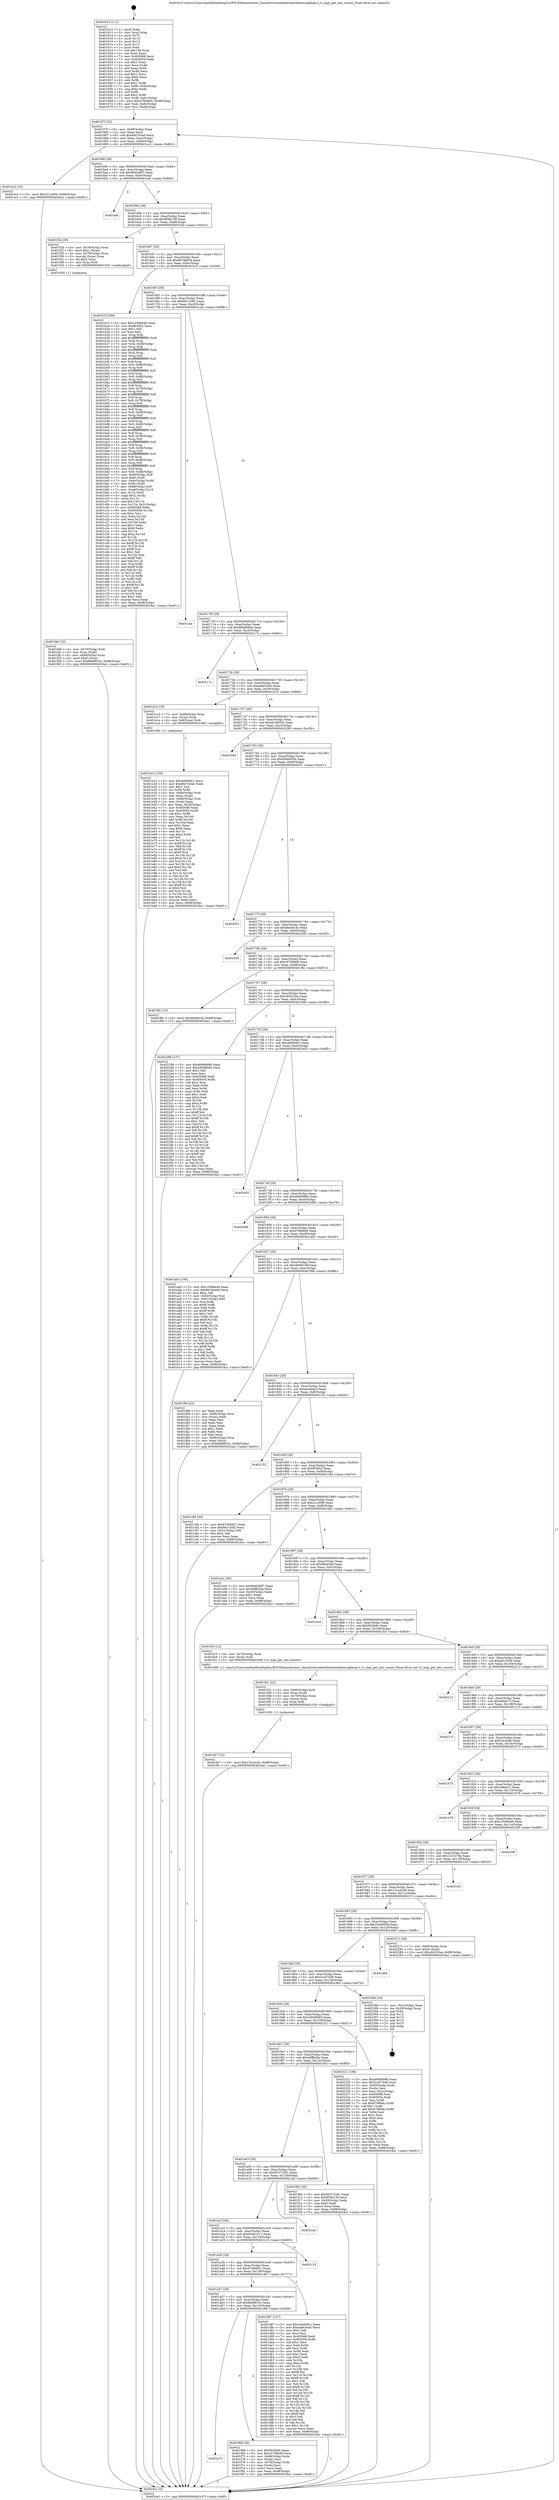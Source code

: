 digraph "0x401610" {
  label = "0x401610 (/mnt/c/Users/mathe/Desktop/tcc/POCII/binaries/extr_linuxdriversnetethernetchelsiocxgbespi.c_t1_espi_get_intr_counts_Final-ollvm.out::main(0))"
  labelloc = "t"
  node[shape=record]

  Entry [label="",width=0.3,height=0.3,shape=circle,fillcolor=black,style=filled]
  "0x40167f" [label="{
     0x40167f [32]\l
     | [instrs]\l
     &nbsp;&nbsp;0x40167f \<+6\>: mov -0x98(%rbp),%eax\l
     &nbsp;&nbsp;0x401685 \<+2\>: mov %eax,%ecx\l
     &nbsp;&nbsp;0x401687 \<+6\>: sub $0x80d7b3ab,%ecx\l
     &nbsp;&nbsp;0x40168d \<+6\>: mov %eax,-0xac(%rbp)\l
     &nbsp;&nbsp;0x401693 \<+6\>: mov %ecx,-0xb0(%rbp)\l
     &nbsp;&nbsp;0x401699 \<+6\>: je 0000000000401ec2 \<main+0x8b2\>\l
  }"]
  "0x401ec2" [label="{
     0x401ec2 [15]\l
     | [instrs]\l
     &nbsp;&nbsp;0x401ec2 \<+10\>: movl $0x221a599,-0x98(%rbp)\l
     &nbsp;&nbsp;0x401ecc \<+5\>: jmp 00000000004024a1 \<main+0xe91\>\l
  }"]
  "0x40169f" [label="{
     0x40169f [28]\l
     | [instrs]\l
     &nbsp;&nbsp;0x40169f \<+5\>: jmp 00000000004016a4 \<main+0x94\>\l
     &nbsp;&nbsp;0x4016a4 \<+6\>: mov -0xac(%rbp),%eax\l
     &nbsp;&nbsp;0x4016aa \<+5\>: sub $0x86d2d6f7,%eax\l
     &nbsp;&nbsp;0x4016af \<+6\>: mov %eax,-0xb4(%rbp)\l
     &nbsp;&nbsp;0x4016b5 \<+6\>: je 0000000000401eef \<main+0x8df\>\l
  }"]
  Exit [label="",width=0.3,height=0.3,shape=circle,fillcolor=black,style=filled,peripheries=2]
  "0x401eef" [label="{
     0x401eef\l
  }", style=dashed]
  "0x4016bb" [label="{
     0x4016bb [28]\l
     | [instrs]\l
     &nbsp;&nbsp;0x4016bb \<+5\>: jmp 00000000004016c0 \<main+0xb0\>\l
     &nbsp;&nbsp;0x4016c0 \<+6\>: mov -0xac(%rbp),%eax\l
     &nbsp;&nbsp;0x4016c6 \<+5\>: sub $0x8f3fa138,%eax\l
     &nbsp;&nbsp;0x4016cb \<+6\>: mov %eax,-0xb8(%rbp)\l
     &nbsp;&nbsp;0x4016d1 \<+6\>: je 0000000000401f2b \<main+0x91b\>\l
  }"]
  "0x401fe7" [label="{
     0x401fe7 [15]\l
     | [instrs]\l
     &nbsp;&nbsp;0x401fe7 \<+10\>: movl $0x13cca244,-0x98(%rbp)\l
     &nbsp;&nbsp;0x401ff1 \<+5\>: jmp 00000000004024a1 \<main+0xe91\>\l
  }"]
  "0x401f2b" [label="{
     0x401f2b [29]\l
     | [instrs]\l
     &nbsp;&nbsp;0x401f2b \<+4\>: mov -0x78(%rbp),%rax\l
     &nbsp;&nbsp;0x401f2f \<+6\>: movl $0x1,(%rax)\l
     &nbsp;&nbsp;0x401f35 \<+4\>: mov -0x78(%rbp),%rax\l
     &nbsp;&nbsp;0x401f39 \<+3\>: movslq (%rax),%rax\l
     &nbsp;&nbsp;0x401f3c \<+4\>: shl $0x2,%rax\l
     &nbsp;&nbsp;0x401f40 \<+3\>: mov %rax,%rdi\l
     &nbsp;&nbsp;0x401f43 \<+5\>: call 0000000000401050 \<malloc@plt\>\l
     | [calls]\l
     &nbsp;&nbsp;0x401050 \{1\} (unknown)\l
  }"]
  "0x4016d7" [label="{
     0x4016d7 [28]\l
     | [instrs]\l
     &nbsp;&nbsp;0x4016d7 \<+5\>: jmp 00000000004016dc \<main+0xcc\>\l
     &nbsp;&nbsp;0x4016dc \<+6\>: mov -0xac(%rbp),%eax\l
     &nbsp;&nbsp;0x4016e2 \<+5\>: sub $0x9619eb04,%eax\l
     &nbsp;&nbsp;0x4016e7 \<+6\>: mov %eax,-0xbc(%rbp)\l
     &nbsp;&nbsp;0x4016ed \<+6\>: je 0000000000401b1f \<main+0x50f\>\l
  }"]
  "0x401fd1" [label="{
     0x401fd1 [22]\l
     | [instrs]\l
     &nbsp;&nbsp;0x401fd1 \<+4\>: mov -0x60(%rbp),%rdi\l
     &nbsp;&nbsp;0x401fd5 \<+3\>: mov %rax,(%rdi)\l
     &nbsp;&nbsp;0x401fd8 \<+4\>: mov -0x70(%rbp),%rax\l
     &nbsp;&nbsp;0x401fdc \<+3\>: mov (%rax),%rax\l
     &nbsp;&nbsp;0x401fdf \<+3\>: mov %rax,%rdi\l
     &nbsp;&nbsp;0x401fe2 \<+5\>: call 0000000000401030 \<free@plt\>\l
     | [calls]\l
     &nbsp;&nbsp;0x401030 \{1\} (unknown)\l
  }"]
  "0x401b1f" [label="{
     0x401b1f [366]\l
     | [instrs]\l
     &nbsp;&nbsp;0x401b1f \<+5\>: mov $0x10586e49,%eax\l
     &nbsp;&nbsp;0x401b24 \<+5\>: mov $0xf03652,%ecx\l
     &nbsp;&nbsp;0x401b29 \<+2\>: mov $0x1,%dl\l
     &nbsp;&nbsp;0x401b2b \<+2\>: xor %esi,%esi\l
     &nbsp;&nbsp;0x401b2d \<+3\>: mov %rsp,%rdi\l
     &nbsp;&nbsp;0x401b30 \<+4\>: add $0xfffffffffffffff0,%rdi\l
     &nbsp;&nbsp;0x401b34 \<+3\>: mov %rdi,%rsp\l
     &nbsp;&nbsp;0x401b37 \<+7\>: mov %rdi,-0x90(%rbp)\l
     &nbsp;&nbsp;0x401b3e \<+3\>: mov %rsp,%rdi\l
     &nbsp;&nbsp;0x401b41 \<+4\>: add $0xfffffffffffffff0,%rdi\l
     &nbsp;&nbsp;0x401b45 \<+3\>: mov %rdi,%rsp\l
     &nbsp;&nbsp;0x401b48 \<+3\>: mov %rsp,%r8\l
     &nbsp;&nbsp;0x401b4b \<+4\>: add $0xfffffffffffffff0,%r8\l
     &nbsp;&nbsp;0x401b4f \<+3\>: mov %r8,%rsp\l
     &nbsp;&nbsp;0x401b52 \<+7\>: mov %r8,-0x88(%rbp)\l
     &nbsp;&nbsp;0x401b59 \<+3\>: mov %rsp,%r8\l
     &nbsp;&nbsp;0x401b5c \<+4\>: add $0xfffffffffffffff0,%r8\l
     &nbsp;&nbsp;0x401b60 \<+3\>: mov %r8,%rsp\l
     &nbsp;&nbsp;0x401b63 \<+4\>: mov %r8,-0x80(%rbp)\l
     &nbsp;&nbsp;0x401b67 \<+3\>: mov %rsp,%r8\l
     &nbsp;&nbsp;0x401b6a \<+4\>: add $0xfffffffffffffff0,%r8\l
     &nbsp;&nbsp;0x401b6e \<+3\>: mov %r8,%rsp\l
     &nbsp;&nbsp;0x401b71 \<+4\>: mov %r8,-0x78(%rbp)\l
     &nbsp;&nbsp;0x401b75 \<+3\>: mov %rsp,%r8\l
     &nbsp;&nbsp;0x401b78 \<+4\>: add $0xfffffffffffffff0,%r8\l
     &nbsp;&nbsp;0x401b7c \<+3\>: mov %r8,%rsp\l
     &nbsp;&nbsp;0x401b7f \<+4\>: mov %r8,-0x70(%rbp)\l
     &nbsp;&nbsp;0x401b83 \<+3\>: mov %rsp,%r8\l
     &nbsp;&nbsp;0x401b86 \<+4\>: add $0xfffffffffffffff0,%r8\l
     &nbsp;&nbsp;0x401b8a \<+3\>: mov %r8,%rsp\l
     &nbsp;&nbsp;0x401b8d \<+4\>: mov %r8,-0x68(%rbp)\l
     &nbsp;&nbsp;0x401b91 \<+3\>: mov %rsp,%r8\l
     &nbsp;&nbsp;0x401b94 \<+4\>: add $0xfffffffffffffff0,%r8\l
     &nbsp;&nbsp;0x401b98 \<+3\>: mov %r8,%rsp\l
     &nbsp;&nbsp;0x401b9b \<+4\>: mov %r8,-0x60(%rbp)\l
     &nbsp;&nbsp;0x401b9f \<+3\>: mov %rsp,%r8\l
     &nbsp;&nbsp;0x401ba2 \<+4\>: add $0xfffffffffffffff0,%r8\l
     &nbsp;&nbsp;0x401ba6 \<+3\>: mov %r8,%rsp\l
     &nbsp;&nbsp;0x401ba9 \<+4\>: mov %r8,-0x58(%rbp)\l
     &nbsp;&nbsp;0x401bad \<+3\>: mov %rsp,%r8\l
     &nbsp;&nbsp;0x401bb0 \<+4\>: add $0xfffffffffffffff0,%r8\l
     &nbsp;&nbsp;0x401bb4 \<+3\>: mov %r8,%rsp\l
     &nbsp;&nbsp;0x401bb7 \<+4\>: mov %r8,-0x50(%rbp)\l
     &nbsp;&nbsp;0x401bbb \<+3\>: mov %rsp,%r8\l
     &nbsp;&nbsp;0x401bbe \<+4\>: add $0xfffffffffffffff0,%r8\l
     &nbsp;&nbsp;0x401bc2 \<+3\>: mov %r8,%rsp\l
     &nbsp;&nbsp;0x401bc5 \<+4\>: mov %r8,-0x48(%rbp)\l
     &nbsp;&nbsp;0x401bc9 \<+3\>: mov %rsp,%r8\l
     &nbsp;&nbsp;0x401bcc \<+4\>: add $0xfffffffffffffff0,%r8\l
     &nbsp;&nbsp;0x401bd0 \<+3\>: mov %r8,%rsp\l
     &nbsp;&nbsp;0x401bd3 \<+4\>: mov %r8,-0x40(%rbp)\l
     &nbsp;&nbsp;0x401bd7 \<+7\>: mov -0x90(%rbp),%r8\l
     &nbsp;&nbsp;0x401bde \<+7\>: movl $0x0,(%r8)\l
     &nbsp;&nbsp;0x401be5 \<+7\>: mov -0x9c(%rbp),%r9d\l
     &nbsp;&nbsp;0x401bec \<+3\>: mov %r9d,(%rdi)\l
     &nbsp;&nbsp;0x401bef \<+7\>: mov -0x88(%rbp),%r8\l
     &nbsp;&nbsp;0x401bf6 \<+7\>: mov -0xa8(%rbp),%r10\l
     &nbsp;&nbsp;0x401bfd \<+3\>: mov %r10,(%r8)\l
     &nbsp;&nbsp;0x401c00 \<+3\>: cmpl $0x2,(%rdi)\l
     &nbsp;&nbsp;0x401c03 \<+4\>: setne %r11b\l
     &nbsp;&nbsp;0x401c07 \<+4\>: and $0x1,%r11b\l
     &nbsp;&nbsp;0x401c0b \<+4\>: mov %r11b,-0x31(%rbp)\l
     &nbsp;&nbsp;0x401c0f \<+7\>: mov 0x405068,%ebx\l
     &nbsp;&nbsp;0x401c16 \<+8\>: mov 0x405054,%r14d\l
     &nbsp;&nbsp;0x401c1e \<+3\>: sub $0x1,%esi\l
     &nbsp;&nbsp;0x401c21 \<+3\>: mov %ebx,%r15d\l
     &nbsp;&nbsp;0x401c24 \<+3\>: add %esi,%r15d\l
     &nbsp;&nbsp;0x401c27 \<+4\>: imul %r15d,%ebx\l
     &nbsp;&nbsp;0x401c2b \<+3\>: and $0x1,%ebx\l
     &nbsp;&nbsp;0x401c2e \<+3\>: cmp $0x0,%ebx\l
     &nbsp;&nbsp;0x401c31 \<+4\>: sete %r11b\l
     &nbsp;&nbsp;0x401c35 \<+4\>: cmp $0xa,%r14d\l
     &nbsp;&nbsp;0x401c39 \<+4\>: setl %r12b\l
     &nbsp;&nbsp;0x401c3d \<+3\>: mov %r11b,%r13b\l
     &nbsp;&nbsp;0x401c40 \<+4\>: xor $0xff,%r13b\l
     &nbsp;&nbsp;0x401c44 \<+3\>: mov %r12b,%sil\l
     &nbsp;&nbsp;0x401c47 \<+4\>: xor $0xff,%sil\l
     &nbsp;&nbsp;0x401c4b \<+3\>: xor $0x1,%dl\l
     &nbsp;&nbsp;0x401c4e \<+3\>: mov %r13b,%dil\l
     &nbsp;&nbsp;0x401c51 \<+4\>: and $0xff,%dil\l
     &nbsp;&nbsp;0x401c55 \<+3\>: and %dl,%r11b\l
     &nbsp;&nbsp;0x401c58 \<+3\>: mov %sil,%r8b\l
     &nbsp;&nbsp;0x401c5b \<+4\>: and $0xff,%r8b\l
     &nbsp;&nbsp;0x401c5f \<+3\>: and %dl,%r12b\l
     &nbsp;&nbsp;0x401c62 \<+3\>: or %r11b,%dil\l
     &nbsp;&nbsp;0x401c65 \<+3\>: or %r12b,%r8b\l
     &nbsp;&nbsp;0x401c68 \<+3\>: xor %r8b,%dil\l
     &nbsp;&nbsp;0x401c6b \<+3\>: or %sil,%r13b\l
     &nbsp;&nbsp;0x401c6e \<+4\>: xor $0xff,%r13b\l
     &nbsp;&nbsp;0x401c72 \<+3\>: or $0x1,%dl\l
     &nbsp;&nbsp;0x401c75 \<+3\>: and %dl,%r13b\l
     &nbsp;&nbsp;0x401c78 \<+3\>: or %r13b,%dil\l
     &nbsp;&nbsp;0x401c7b \<+4\>: test $0x1,%dil\l
     &nbsp;&nbsp;0x401c7f \<+3\>: cmovne %ecx,%eax\l
     &nbsp;&nbsp;0x401c82 \<+6\>: mov %eax,-0x98(%rbp)\l
     &nbsp;&nbsp;0x401c88 \<+5\>: jmp 00000000004024a1 \<main+0xe91\>\l
  }"]
  "0x4016f3" [label="{
     0x4016f3 [28]\l
     | [instrs]\l
     &nbsp;&nbsp;0x4016f3 \<+5\>: jmp 00000000004016f8 \<main+0xe8\>\l
     &nbsp;&nbsp;0x4016f8 \<+6\>: mov -0xac(%rbp),%eax\l
     &nbsp;&nbsp;0x4016fe \<+5\>: sub $0x99c145f2,%eax\l
     &nbsp;&nbsp;0x401703 \<+6\>: mov %eax,-0xc0(%rbp)\l
     &nbsp;&nbsp;0x401709 \<+6\>: je 0000000000401cab \<main+0x69b\>\l
  }"]
  "0x401a73" [label="{
     0x401a73\l
  }", style=dashed]
  "0x401cab" [label="{
     0x401cab\l
  }", style=dashed]
  "0x40170f" [label="{
     0x40170f [28]\l
     | [instrs]\l
     &nbsp;&nbsp;0x40170f \<+5\>: jmp 0000000000401714 \<main+0x104\>\l
     &nbsp;&nbsp;0x401714 \<+6\>: mov -0xac(%rbp),%eax\l
     &nbsp;&nbsp;0x40171a \<+5\>: sub $0x9bbd69a4,%eax\l
     &nbsp;&nbsp;0x40171f \<+6\>: mov %eax,-0xc4(%rbp)\l
     &nbsp;&nbsp;0x401725 \<+6\>: je 000000000040217c \<main+0xb6c\>\l
  }"]
  "0x401f68" [label="{
     0x401f68 [36]\l
     | [instrs]\l
     &nbsp;&nbsp;0x401f68 \<+5\>: mov $0x9528dfc,%eax\l
     &nbsp;&nbsp;0x401f6d \<+5\>: mov $0xc07d94d9,%ecx\l
     &nbsp;&nbsp;0x401f72 \<+4\>: mov -0x68(%rbp),%rdx\l
     &nbsp;&nbsp;0x401f76 \<+2\>: mov (%rdx),%esi\l
     &nbsp;&nbsp;0x401f78 \<+4\>: mov -0x78(%rbp),%rdx\l
     &nbsp;&nbsp;0x401f7c \<+2\>: cmp (%rdx),%esi\l
     &nbsp;&nbsp;0x401f7e \<+3\>: cmovl %ecx,%eax\l
     &nbsp;&nbsp;0x401f81 \<+6\>: mov %eax,-0x98(%rbp)\l
     &nbsp;&nbsp;0x401f87 \<+5\>: jmp 00000000004024a1 \<main+0xe91\>\l
  }"]
  "0x40217c" [label="{
     0x40217c\l
  }", style=dashed]
  "0x40172b" [label="{
     0x40172b [28]\l
     | [instrs]\l
     &nbsp;&nbsp;0x40172b \<+5\>: jmp 0000000000401730 \<main+0x120\>\l
     &nbsp;&nbsp;0x401730 \<+6\>: mov -0xac(%rbp),%eax\l
     &nbsp;&nbsp;0x401736 \<+5\>: sub $0xaa8e3e40,%eax\l
     &nbsp;&nbsp;0x40173b \<+6\>: mov %eax,-0xc8(%rbp)\l
     &nbsp;&nbsp;0x401741 \<+6\>: je 0000000000401e10 \<main+0x800\>\l
  }"]
  "0x401f48" [label="{
     0x401f48 [32]\l
     | [instrs]\l
     &nbsp;&nbsp;0x401f48 \<+4\>: mov -0x70(%rbp),%rdi\l
     &nbsp;&nbsp;0x401f4c \<+3\>: mov %rax,(%rdi)\l
     &nbsp;&nbsp;0x401f4f \<+4\>: mov -0x68(%rbp),%rax\l
     &nbsp;&nbsp;0x401f53 \<+6\>: movl $0x0,(%rax)\l
     &nbsp;&nbsp;0x401f59 \<+10\>: movl $0x68d9833c,-0x98(%rbp)\l
     &nbsp;&nbsp;0x401f63 \<+5\>: jmp 00000000004024a1 \<main+0xe91\>\l
  }"]
  "0x401e10" [label="{
     0x401e10 [19]\l
     | [instrs]\l
     &nbsp;&nbsp;0x401e10 \<+7\>: mov -0x88(%rbp),%rax\l
     &nbsp;&nbsp;0x401e17 \<+3\>: mov (%rax),%rax\l
     &nbsp;&nbsp;0x401e1a \<+4\>: mov 0x8(%rax),%rdi\l
     &nbsp;&nbsp;0x401e1e \<+5\>: call 0000000000401060 \<atoi@plt\>\l
     | [calls]\l
     &nbsp;&nbsp;0x401060 \{1\} (unknown)\l
  }"]
  "0x401747" [label="{
     0x401747 [28]\l
     | [instrs]\l
     &nbsp;&nbsp;0x401747 \<+5\>: jmp 000000000040174c \<main+0x13c\>\l
     &nbsp;&nbsp;0x40174c \<+6\>: mov -0xac(%rbp),%eax\l
     &nbsp;&nbsp;0x401752 \<+5\>: sub $0xad10b562,%eax\l
     &nbsp;&nbsp;0x401757 \<+6\>: mov %eax,-0xcc(%rbp)\l
     &nbsp;&nbsp;0x40175d \<+6\>: je 000000000040226d \<main+0xc5d\>\l
  }"]
  "0x401e23" [label="{
     0x401e23 [159]\l
     | [instrs]\l
     &nbsp;&nbsp;0x401e23 \<+5\>: mov $0xcbb008c1,%ecx\l
     &nbsp;&nbsp;0x401e28 \<+5\>: mov $0x80d7b3ab,%edx\l
     &nbsp;&nbsp;0x401e2d \<+3\>: mov $0x1,%sil\l
     &nbsp;&nbsp;0x401e30 \<+3\>: xor %r8d,%r8d\l
     &nbsp;&nbsp;0x401e33 \<+4\>: mov -0x80(%rbp),%rdi\l
     &nbsp;&nbsp;0x401e37 \<+2\>: mov %eax,(%rdi)\l
     &nbsp;&nbsp;0x401e39 \<+4\>: mov -0x80(%rbp),%rdi\l
     &nbsp;&nbsp;0x401e3d \<+2\>: mov (%rdi),%eax\l
     &nbsp;&nbsp;0x401e3f \<+3\>: mov %eax,-0x30(%rbp)\l
     &nbsp;&nbsp;0x401e42 \<+7\>: mov 0x405068,%eax\l
     &nbsp;&nbsp;0x401e49 \<+8\>: mov 0x405054,%r9d\l
     &nbsp;&nbsp;0x401e51 \<+4\>: sub $0x1,%r8d\l
     &nbsp;&nbsp;0x401e55 \<+3\>: mov %eax,%r10d\l
     &nbsp;&nbsp;0x401e58 \<+3\>: add %r8d,%r10d\l
     &nbsp;&nbsp;0x401e5b \<+4\>: imul %r10d,%eax\l
     &nbsp;&nbsp;0x401e5f \<+3\>: and $0x1,%eax\l
     &nbsp;&nbsp;0x401e62 \<+3\>: cmp $0x0,%eax\l
     &nbsp;&nbsp;0x401e65 \<+4\>: sete %r11b\l
     &nbsp;&nbsp;0x401e69 \<+4\>: cmp $0xa,%r9d\l
     &nbsp;&nbsp;0x401e6d \<+3\>: setl %bl\l
     &nbsp;&nbsp;0x401e70 \<+3\>: mov %r11b,%r14b\l
     &nbsp;&nbsp;0x401e73 \<+4\>: xor $0xff,%r14b\l
     &nbsp;&nbsp;0x401e77 \<+3\>: mov %bl,%r15b\l
     &nbsp;&nbsp;0x401e7a \<+4\>: xor $0xff,%r15b\l
     &nbsp;&nbsp;0x401e7e \<+4\>: xor $0x0,%sil\l
     &nbsp;&nbsp;0x401e82 \<+3\>: mov %r14b,%r12b\l
     &nbsp;&nbsp;0x401e85 \<+4\>: and $0x0,%r12b\l
     &nbsp;&nbsp;0x401e89 \<+3\>: and %sil,%r11b\l
     &nbsp;&nbsp;0x401e8c \<+3\>: mov %r15b,%r13b\l
     &nbsp;&nbsp;0x401e8f \<+4\>: and $0x0,%r13b\l
     &nbsp;&nbsp;0x401e93 \<+3\>: and %sil,%bl\l
     &nbsp;&nbsp;0x401e96 \<+3\>: or %r11b,%r12b\l
     &nbsp;&nbsp;0x401e99 \<+3\>: or %bl,%r13b\l
     &nbsp;&nbsp;0x401e9c \<+3\>: xor %r13b,%r12b\l
     &nbsp;&nbsp;0x401e9f \<+3\>: or %r15b,%r14b\l
     &nbsp;&nbsp;0x401ea2 \<+4\>: xor $0xff,%r14b\l
     &nbsp;&nbsp;0x401ea6 \<+4\>: or $0x0,%sil\l
     &nbsp;&nbsp;0x401eaa \<+3\>: and %sil,%r14b\l
     &nbsp;&nbsp;0x401ead \<+3\>: or %r14b,%r12b\l
     &nbsp;&nbsp;0x401eb0 \<+4\>: test $0x1,%r12b\l
     &nbsp;&nbsp;0x401eb4 \<+3\>: cmovne %edx,%ecx\l
     &nbsp;&nbsp;0x401eb7 \<+6\>: mov %ecx,-0x98(%rbp)\l
     &nbsp;&nbsp;0x401ebd \<+5\>: jmp 00000000004024a1 \<main+0xe91\>\l
  }"]
  "0x40226d" [label="{
     0x40226d\l
  }", style=dashed]
  "0x401763" [label="{
     0x401763 [28]\l
     | [instrs]\l
     &nbsp;&nbsp;0x401763 \<+5\>: jmp 0000000000401768 \<main+0x158\>\l
     &nbsp;&nbsp;0x401768 \<+6\>: mov -0xac(%rbp),%eax\l
     &nbsp;&nbsp;0x40176e \<+5\>: sub $0xb566d50b,%eax\l
     &nbsp;&nbsp;0x401773 \<+6\>: mov %eax,-0xd0(%rbp)\l
     &nbsp;&nbsp;0x401779 \<+6\>: je 0000000000402051 \<main+0xa41\>\l
  }"]
  "0x401a57" [label="{
     0x401a57 [28]\l
     | [instrs]\l
     &nbsp;&nbsp;0x401a57 \<+5\>: jmp 0000000000401a5c \<main+0x44c\>\l
     &nbsp;&nbsp;0x401a5c \<+6\>: mov -0xac(%rbp),%eax\l
     &nbsp;&nbsp;0x401a62 \<+5\>: sub $0x68d9833c,%eax\l
     &nbsp;&nbsp;0x401a67 \<+6\>: mov %eax,-0x13c(%rbp)\l
     &nbsp;&nbsp;0x401a6d \<+6\>: je 0000000000401f68 \<main+0x958\>\l
  }"]
  "0x402051" [label="{
     0x402051\l
  }", style=dashed]
  "0x40177f" [label="{
     0x40177f [28]\l
     | [instrs]\l
     &nbsp;&nbsp;0x40177f \<+5\>: jmp 0000000000401784 \<main+0x174\>\l
     &nbsp;&nbsp;0x401784 \<+6\>: mov -0xac(%rbp),%eax\l
     &nbsp;&nbsp;0x40178a \<+5\>: sub $0xbbe3ec4c,%eax\l
     &nbsp;&nbsp;0x40178f \<+6\>: mov %eax,-0xd4(%rbp)\l
     &nbsp;&nbsp;0x401795 \<+6\>: je 0000000000402438 \<main+0xe28\>\l
  }"]
  "0x401d87" [label="{
     0x401d87 [137]\l
     | [instrs]\l
     &nbsp;&nbsp;0x401d87 \<+5\>: mov $0xcbb008c1,%eax\l
     &nbsp;&nbsp;0x401d8c \<+5\>: mov $0xaa8e3e40,%ecx\l
     &nbsp;&nbsp;0x401d91 \<+2\>: mov $0x1,%dl\l
     &nbsp;&nbsp;0x401d93 \<+2\>: xor %esi,%esi\l
     &nbsp;&nbsp;0x401d95 \<+7\>: mov 0x405068,%edi\l
     &nbsp;&nbsp;0x401d9c \<+8\>: mov 0x405054,%r8d\l
     &nbsp;&nbsp;0x401da4 \<+3\>: sub $0x1,%esi\l
     &nbsp;&nbsp;0x401da7 \<+3\>: mov %edi,%r9d\l
     &nbsp;&nbsp;0x401daa \<+3\>: add %esi,%r9d\l
     &nbsp;&nbsp;0x401dad \<+4\>: imul %r9d,%edi\l
     &nbsp;&nbsp;0x401db1 \<+3\>: and $0x1,%edi\l
     &nbsp;&nbsp;0x401db4 \<+3\>: cmp $0x0,%edi\l
     &nbsp;&nbsp;0x401db7 \<+4\>: sete %r10b\l
     &nbsp;&nbsp;0x401dbb \<+4\>: cmp $0xa,%r8d\l
     &nbsp;&nbsp;0x401dbf \<+4\>: setl %r11b\l
     &nbsp;&nbsp;0x401dc3 \<+3\>: mov %r10b,%bl\l
     &nbsp;&nbsp;0x401dc6 \<+3\>: xor $0xff,%bl\l
     &nbsp;&nbsp;0x401dc9 \<+3\>: mov %r11b,%r14b\l
     &nbsp;&nbsp;0x401dcc \<+4\>: xor $0xff,%r14b\l
     &nbsp;&nbsp;0x401dd0 \<+3\>: xor $0x1,%dl\l
     &nbsp;&nbsp;0x401dd3 \<+3\>: mov %bl,%r15b\l
     &nbsp;&nbsp;0x401dd6 \<+4\>: and $0xff,%r15b\l
     &nbsp;&nbsp;0x401dda \<+3\>: and %dl,%r10b\l
     &nbsp;&nbsp;0x401ddd \<+3\>: mov %r14b,%r12b\l
     &nbsp;&nbsp;0x401de0 \<+4\>: and $0xff,%r12b\l
     &nbsp;&nbsp;0x401de4 \<+3\>: and %dl,%r11b\l
     &nbsp;&nbsp;0x401de7 \<+3\>: or %r10b,%r15b\l
     &nbsp;&nbsp;0x401dea \<+3\>: or %r11b,%r12b\l
     &nbsp;&nbsp;0x401ded \<+3\>: xor %r12b,%r15b\l
     &nbsp;&nbsp;0x401df0 \<+3\>: or %r14b,%bl\l
     &nbsp;&nbsp;0x401df3 \<+3\>: xor $0xff,%bl\l
     &nbsp;&nbsp;0x401df6 \<+3\>: or $0x1,%dl\l
     &nbsp;&nbsp;0x401df9 \<+2\>: and %dl,%bl\l
     &nbsp;&nbsp;0x401dfb \<+3\>: or %bl,%r15b\l
     &nbsp;&nbsp;0x401dfe \<+4\>: test $0x1,%r15b\l
     &nbsp;&nbsp;0x401e02 \<+3\>: cmovne %ecx,%eax\l
     &nbsp;&nbsp;0x401e05 \<+6\>: mov %eax,-0x98(%rbp)\l
     &nbsp;&nbsp;0x401e0b \<+5\>: jmp 00000000004024a1 \<main+0xe91\>\l
  }"]
  "0x402438" [label="{
     0x402438\l
  }", style=dashed]
  "0x40179b" [label="{
     0x40179b [28]\l
     | [instrs]\l
     &nbsp;&nbsp;0x40179b \<+5\>: jmp 00000000004017a0 \<main+0x190\>\l
     &nbsp;&nbsp;0x4017a0 \<+6\>: mov -0xac(%rbp),%eax\l
     &nbsp;&nbsp;0x4017a6 \<+5\>: sub $0xc07d94d9,%eax\l
     &nbsp;&nbsp;0x4017ab \<+6\>: mov %eax,-0xd8(%rbp)\l
     &nbsp;&nbsp;0x4017b1 \<+6\>: je 0000000000401f8c \<main+0x97c\>\l
  }"]
  "0x401a3b" [label="{
     0x401a3b [28]\l
     | [instrs]\l
     &nbsp;&nbsp;0x401a3b \<+5\>: jmp 0000000000401a40 \<main+0x430\>\l
     &nbsp;&nbsp;0x401a40 \<+6\>: mov -0xac(%rbp),%eax\l
     &nbsp;&nbsp;0x401a46 \<+5\>: sub $0x67494921,%eax\l
     &nbsp;&nbsp;0x401a4b \<+6\>: mov %eax,-0x138(%rbp)\l
     &nbsp;&nbsp;0x401a51 \<+6\>: je 0000000000401d87 \<main+0x777\>\l
  }"]
  "0x401f8c" [label="{
     0x401f8c [15]\l
     | [instrs]\l
     &nbsp;&nbsp;0x401f8c \<+10\>: movl $0xdb06d16f,-0x98(%rbp)\l
     &nbsp;&nbsp;0x401f96 \<+5\>: jmp 00000000004024a1 \<main+0xe91\>\l
  }"]
  "0x4017b7" [label="{
     0x4017b7 [28]\l
     | [instrs]\l
     &nbsp;&nbsp;0x4017b7 \<+5\>: jmp 00000000004017bc \<main+0x1ac\>\l
     &nbsp;&nbsp;0x4017bc \<+6\>: mov -0xac(%rbp),%eax\l
     &nbsp;&nbsp;0x4017c2 \<+5\>: sub $0xc8c523ea,%eax\l
     &nbsp;&nbsp;0x4017c7 \<+6\>: mov %eax,-0xdc(%rbp)\l
     &nbsp;&nbsp;0x4017cd \<+6\>: je 0000000000402298 \<main+0xc88\>\l
  }"]
  "0x402110" [label="{
     0x402110\l
  }", style=dashed]
  "0x402298" [label="{
     0x402298 [137]\l
     | [instrs]\l
     &nbsp;&nbsp;0x402298 \<+5\>: mov $0xd6968886,%eax\l
     &nbsp;&nbsp;0x40229d \<+5\>: mov $0x3d0d9b85,%ecx\l
     &nbsp;&nbsp;0x4022a2 \<+2\>: mov $0x1,%dl\l
     &nbsp;&nbsp;0x4022a4 \<+2\>: xor %esi,%esi\l
     &nbsp;&nbsp;0x4022a6 \<+7\>: mov 0x405068,%edi\l
     &nbsp;&nbsp;0x4022ad \<+8\>: mov 0x405054,%r8d\l
     &nbsp;&nbsp;0x4022b5 \<+3\>: sub $0x1,%esi\l
     &nbsp;&nbsp;0x4022b8 \<+3\>: mov %edi,%r9d\l
     &nbsp;&nbsp;0x4022bb \<+3\>: add %esi,%r9d\l
     &nbsp;&nbsp;0x4022be \<+4\>: imul %r9d,%edi\l
     &nbsp;&nbsp;0x4022c2 \<+3\>: and $0x1,%edi\l
     &nbsp;&nbsp;0x4022c5 \<+3\>: cmp $0x0,%edi\l
     &nbsp;&nbsp;0x4022c8 \<+4\>: sete %r10b\l
     &nbsp;&nbsp;0x4022cc \<+4\>: cmp $0xa,%r8d\l
     &nbsp;&nbsp;0x4022d0 \<+4\>: setl %r11b\l
     &nbsp;&nbsp;0x4022d4 \<+3\>: mov %r10b,%bl\l
     &nbsp;&nbsp;0x4022d7 \<+3\>: xor $0xff,%bl\l
     &nbsp;&nbsp;0x4022da \<+3\>: mov %r11b,%r14b\l
     &nbsp;&nbsp;0x4022dd \<+4\>: xor $0xff,%r14b\l
     &nbsp;&nbsp;0x4022e1 \<+3\>: xor $0x1,%dl\l
     &nbsp;&nbsp;0x4022e4 \<+3\>: mov %bl,%r15b\l
     &nbsp;&nbsp;0x4022e7 \<+4\>: and $0xff,%r15b\l
     &nbsp;&nbsp;0x4022eb \<+3\>: and %dl,%r10b\l
     &nbsp;&nbsp;0x4022ee \<+3\>: mov %r14b,%r12b\l
     &nbsp;&nbsp;0x4022f1 \<+4\>: and $0xff,%r12b\l
     &nbsp;&nbsp;0x4022f5 \<+3\>: and %dl,%r11b\l
     &nbsp;&nbsp;0x4022f8 \<+3\>: or %r10b,%r15b\l
     &nbsp;&nbsp;0x4022fb \<+3\>: or %r11b,%r12b\l
     &nbsp;&nbsp;0x4022fe \<+3\>: xor %r12b,%r15b\l
     &nbsp;&nbsp;0x402301 \<+3\>: or %r14b,%bl\l
     &nbsp;&nbsp;0x402304 \<+3\>: xor $0xff,%bl\l
     &nbsp;&nbsp;0x402307 \<+3\>: or $0x1,%dl\l
     &nbsp;&nbsp;0x40230a \<+2\>: and %dl,%bl\l
     &nbsp;&nbsp;0x40230c \<+3\>: or %bl,%r15b\l
     &nbsp;&nbsp;0x40230f \<+4\>: test $0x1,%r15b\l
     &nbsp;&nbsp;0x402313 \<+3\>: cmovne %ecx,%eax\l
     &nbsp;&nbsp;0x402316 \<+6\>: mov %eax,-0x98(%rbp)\l
     &nbsp;&nbsp;0x40231c \<+5\>: jmp 00000000004024a1 \<main+0xe91\>\l
  }"]
  "0x4017d3" [label="{
     0x4017d3 [28]\l
     | [instrs]\l
     &nbsp;&nbsp;0x4017d3 \<+5\>: jmp 00000000004017d8 \<main+0x1c8\>\l
     &nbsp;&nbsp;0x4017d8 \<+6\>: mov -0xac(%rbp),%eax\l
     &nbsp;&nbsp;0x4017de \<+5\>: sub $0xcbb008c1,%eax\l
     &nbsp;&nbsp;0x4017e3 \<+6\>: mov %eax,-0xe0(%rbp)\l
     &nbsp;&nbsp;0x4017e9 \<+6\>: je 0000000000402405 \<main+0xdf5\>\l
  }"]
  "0x401a1f" [label="{
     0x401a1f [28]\l
     | [instrs]\l
     &nbsp;&nbsp;0x401a1f \<+5\>: jmp 0000000000401a24 \<main+0x414\>\l
     &nbsp;&nbsp;0x401a24 \<+6\>: mov -0xac(%rbp),%eax\l
     &nbsp;&nbsp;0x401a2a \<+5\>: sub $0x654d1b11,%eax\l
     &nbsp;&nbsp;0x401a2f \<+6\>: mov %eax,-0x134(%rbp)\l
     &nbsp;&nbsp;0x401a35 \<+6\>: je 0000000000402110 \<main+0xb00\>\l
  }"]
  "0x402405" [label="{
     0x402405\l
  }", style=dashed]
  "0x4017ef" [label="{
     0x4017ef [28]\l
     | [instrs]\l
     &nbsp;&nbsp;0x4017ef \<+5\>: jmp 00000000004017f4 \<main+0x1e4\>\l
     &nbsp;&nbsp;0x4017f4 \<+6\>: mov -0xac(%rbp),%eax\l
     &nbsp;&nbsp;0x4017fa \<+5\>: sub $0xd6968886,%eax\l
     &nbsp;&nbsp;0x4017ff \<+6\>: mov %eax,-0xe4(%rbp)\l
     &nbsp;&nbsp;0x401805 \<+6\>: je 0000000000402489 \<main+0xe79\>\l
  }"]
  "0x4021ad" [label="{
     0x4021ad\l
  }", style=dashed]
  "0x402489" [label="{
     0x402489\l
  }", style=dashed]
  "0x40180b" [label="{
     0x40180b [28]\l
     | [instrs]\l
     &nbsp;&nbsp;0x40180b \<+5\>: jmp 0000000000401810 \<main+0x200\>\l
     &nbsp;&nbsp;0x401810 \<+6\>: mov -0xac(%rbp),%eax\l
     &nbsp;&nbsp;0x401816 \<+5\>: sub $0xd7f6e6b9,%eax\l
     &nbsp;&nbsp;0x40181b \<+6\>: mov %eax,-0xe8(%rbp)\l
     &nbsp;&nbsp;0x401821 \<+6\>: je 0000000000401ab5 \<main+0x4a5\>\l
  }"]
  "0x401a03" [label="{
     0x401a03 [28]\l
     | [instrs]\l
     &nbsp;&nbsp;0x401a03 \<+5\>: jmp 0000000000401a08 \<main+0x3f8\>\l
     &nbsp;&nbsp;0x401a08 \<+6\>: mov -0xac(%rbp),%eax\l
     &nbsp;&nbsp;0x401a0e \<+5\>: sub $0x65372281,%eax\l
     &nbsp;&nbsp;0x401a13 \<+6\>: mov %eax,-0x130(%rbp)\l
     &nbsp;&nbsp;0x401a19 \<+6\>: je 00000000004021ad \<main+0xb9d\>\l
  }"]
  "0x401ab5" [label="{
     0x401ab5 [106]\l
     | [instrs]\l
     &nbsp;&nbsp;0x401ab5 \<+5\>: mov $0x10586e49,%eax\l
     &nbsp;&nbsp;0x401aba \<+5\>: mov $0x9619eb04,%ecx\l
     &nbsp;&nbsp;0x401abf \<+2\>: mov $0x1,%dl\l
     &nbsp;&nbsp;0x401ac1 \<+7\>: mov -0x92(%rbp),%sil\l
     &nbsp;&nbsp;0x401ac8 \<+7\>: mov -0x91(%rbp),%dil\l
     &nbsp;&nbsp;0x401acf \<+3\>: mov %sil,%r8b\l
     &nbsp;&nbsp;0x401ad2 \<+4\>: xor $0xff,%r8b\l
     &nbsp;&nbsp;0x401ad6 \<+3\>: mov %dil,%r9b\l
     &nbsp;&nbsp;0x401ad9 \<+4\>: xor $0xff,%r9b\l
     &nbsp;&nbsp;0x401add \<+3\>: xor $0x1,%dl\l
     &nbsp;&nbsp;0x401ae0 \<+3\>: mov %r8b,%r10b\l
     &nbsp;&nbsp;0x401ae3 \<+4\>: and $0xff,%r10b\l
     &nbsp;&nbsp;0x401ae7 \<+3\>: and %dl,%sil\l
     &nbsp;&nbsp;0x401aea \<+3\>: mov %r9b,%r11b\l
     &nbsp;&nbsp;0x401aed \<+4\>: and $0xff,%r11b\l
     &nbsp;&nbsp;0x401af1 \<+3\>: and %dl,%dil\l
     &nbsp;&nbsp;0x401af4 \<+3\>: or %sil,%r10b\l
     &nbsp;&nbsp;0x401af7 \<+3\>: or %dil,%r11b\l
     &nbsp;&nbsp;0x401afa \<+3\>: xor %r11b,%r10b\l
     &nbsp;&nbsp;0x401afd \<+3\>: or %r9b,%r8b\l
     &nbsp;&nbsp;0x401b00 \<+4\>: xor $0xff,%r8b\l
     &nbsp;&nbsp;0x401b04 \<+3\>: or $0x1,%dl\l
     &nbsp;&nbsp;0x401b07 \<+3\>: and %dl,%r8b\l
     &nbsp;&nbsp;0x401b0a \<+3\>: or %r8b,%r10b\l
     &nbsp;&nbsp;0x401b0d \<+4\>: test $0x1,%r10b\l
     &nbsp;&nbsp;0x401b11 \<+3\>: cmovne %ecx,%eax\l
     &nbsp;&nbsp;0x401b14 \<+6\>: mov %eax,-0x98(%rbp)\l
     &nbsp;&nbsp;0x401b1a \<+5\>: jmp 00000000004024a1 \<main+0xe91\>\l
  }"]
  "0x401827" [label="{
     0x401827 [28]\l
     | [instrs]\l
     &nbsp;&nbsp;0x401827 \<+5\>: jmp 000000000040182c \<main+0x21c\>\l
     &nbsp;&nbsp;0x40182c \<+6\>: mov -0xac(%rbp),%eax\l
     &nbsp;&nbsp;0x401832 \<+5\>: sub $0xdb06d16f,%eax\l
     &nbsp;&nbsp;0x401837 \<+6\>: mov %eax,-0xec(%rbp)\l
     &nbsp;&nbsp;0x40183d \<+6\>: je 0000000000401f9b \<main+0x98b\>\l
  }"]
  "0x4024a1" [label="{
     0x4024a1 [5]\l
     | [instrs]\l
     &nbsp;&nbsp;0x4024a1 \<+5\>: jmp 000000000040167f \<main+0x6f\>\l
  }"]
  "0x401610" [label="{
     0x401610 [111]\l
     | [instrs]\l
     &nbsp;&nbsp;0x401610 \<+1\>: push %rbp\l
     &nbsp;&nbsp;0x401611 \<+3\>: mov %rsp,%rbp\l
     &nbsp;&nbsp;0x401614 \<+2\>: push %r15\l
     &nbsp;&nbsp;0x401616 \<+2\>: push %r14\l
     &nbsp;&nbsp;0x401618 \<+2\>: push %r13\l
     &nbsp;&nbsp;0x40161a \<+2\>: push %r12\l
     &nbsp;&nbsp;0x40161c \<+1\>: push %rbx\l
     &nbsp;&nbsp;0x40161d \<+7\>: sub $0x138,%rsp\l
     &nbsp;&nbsp;0x401624 \<+2\>: xor %eax,%eax\l
     &nbsp;&nbsp;0x401626 \<+7\>: mov 0x405068,%ecx\l
     &nbsp;&nbsp;0x40162d \<+7\>: mov 0x405054,%edx\l
     &nbsp;&nbsp;0x401634 \<+3\>: sub $0x1,%eax\l
     &nbsp;&nbsp;0x401637 \<+3\>: mov %ecx,%r8d\l
     &nbsp;&nbsp;0x40163a \<+3\>: add %eax,%r8d\l
     &nbsp;&nbsp;0x40163d \<+4\>: imul %r8d,%ecx\l
     &nbsp;&nbsp;0x401641 \<+3\>: and $0x1,%ecx\l
     &nbsp;&nbsp;0x401644 \<+3\>: cmp $0x0,%ecx\l
     &nbsp;&nbsp;0x401647 \<+4\>: sete %r9b\l
     &nbsp;&nbsp;0x40164b \<+4\>: and $0x1,%r9b\l
     &nbsp;&nbsp;0x40164f \<+7\>: mov %r9b,-0x92(%rbp)\l
     &nbsp;&nbsp;0x401656 \<+3\>: cmp $0xa,%edx\l
     &nbsp;&nbsp;0x401659 \<+4\>: setl %r9b\l
     &nbsp;&nbsp;0x40165d \<+4\>: and $0x1,%r9b\l
     &nbsp;&nbsp;0x401661 \<+7\>: mov %r9b,-0x91(%rbp)\l
     &nbsp;&nbsp;0x401668 \<+10\>: movl $0xd7f6e6b9,-0x98(%rbp)\l
     &nbsp;&nbsp;0x401672 \<+6\>: mov %edi,-0x9c(%rbp)\l
     &nbsp;&nbsp;0x401678 \<+7\>: mov %rsi,-0xa8(%rbp)\l
  }"]
  "0x401f0d" [label="{
     0x401f0d [30]\l
     | [instrs]\l
     &nbsp;&nbsp;0x401f0d \<+5\>: mov $0x65372281,%eax\l
     &nbsp;&nbsp;0x401f12 \<+5\>: mov $0x8f3fa138,%ecx\l
     &nbsp;&nbsp;0x401f17 \<+3\>: mov -0x30(%rbp),%edx\l
     &nbsp;&nbsp;0x401f1a \<+3\>: cmp $0x0,%edx\l
     &nbsp;&nbsp;0x401f1d \<+3\>: cmove %ecx,%eax\l
     &nbsp;&nbsp;0x401f20 \<+6\>: mov %eax,-0x98(%rbp)\l
     &nbsp;&nbsp;0x401f26 \<+5\>: jmp 00000000004024a1 \<main+0xe91\>\l
  }"]
  "0x4019e7" [label="{
     0x4019e7 [28]\l
     | [instrs]\l
     &nbsp;&nbsp;0x4019e7 \<+5\>: jmp 00000000004019ec \<main+0x3dc\>\l
     &nbsp;&nbsp;0x4019ec \<+6\>: mov -0xac(%rbp),%eax\l
     &nbsp;&nbsp;0x4019f2 \<+5\>: sub $0x46ffbd3a,%eax\l
     &nbsp;&nbsp;0x4019f7 \<+6\>: mov %eax,-0x12c(%rbp)\l
     &nbsp;&nbsp;0x4019fd \<+6\>: je 0000000000401f0d \<main+0x8fd\>\l
  }"]
  "0x401f9b" [label="{
     0x401f9b [42]\l
     | [instrs]\l
     &nbsp;&nbsp;0x401f9b \<+2\>: xor %eax,%eax\l
     &nbsp;&nbsp;0x401f9d \<+4\>: mov -0x68(%rbp),%rcx\l
     &nbsp;&nbsp;0x401fa1 \<+2\>: mov (%rcx),%edx\l
     &nbsp;&nbsp;0x401fa3 \<+2\>: mov %eax,%esi\l
     &nbsp;&nbsp;0x401fa5 \<+2\>: sub %edx,%esi\l
     &nbsp;&nbsp;0x401fa7 \<+2\>: mov %eax,%edx\l
     &nbsp;&nbsp;0x401fa9 \<+3\>: sub $0x1,%edx\l
     &nbsp;&nbsp;0x401fac \<+2\>: add %edx,%esi\l
     &nbsp;&nbsp;0x401fae \<+2\>: sub %esi,%eax\l
     &nbsp;&nbsp;0x401fb0 \<+4\>: mov -0x68(%rbp),%rcx\l
     &nbsp;&nbsp;0x401fb4 \<+2\>: mov %eax,(%rcx)\l
     &nbsp;&nbsp;0x401fb6 \<+10\>: movl $0x68d9833c,-0x98(%rbp)\l
     &nbsp;&nbsp;0x401fc0 \<+5\>: jmp 00000000004024a1 \<main+0xe91\>\l
  }"]
  "0x401843" [label="{
     0x401843 [28]\l
     | [instrs]\l
     &nbsp;&nbsp;0x401843 \<+5\>: jmp 0000000000401848 \<main+0x238\>\l
     &nbsp;&nbsp;0x401848 \<+6\>: mov -0xac(%rbp),%eax\l
     &nbsp;&nbsp;0x40184e \<+5\>: sub $0xeeed8ac5,%eax\l
     &nbsp;&nbsp;0x401853 \<+6\>: mov %eax,-0xf0(%rbp)\l
     &nbsp;&nbsp;0x401859 \<+6\>: je 0000000000402152 \<main+0xb42\>\l
  }"]
  "0x402321" [label="{
     0x402321 [108]\l
     | [instrs]\l
     &nbsp;&nbsp;0x402321 \<+5\>: mov $0xd6968886,%eax\l
     &nbsp;&nbsp;0x402326 \<+5\>: mov $0x2ce57d48,%ecx\l
     &nbsp;&nbsp;0x40232b \<+7\>: mov -0x90(%rbp),%rdx\l
     &nbsp;&nbsp;0x402332 \<+2\>: mov (%rdx),%esi\l
     &nbsp;&nbsp;0x402334 \<+3\>: mov %esi,-0x2c(%rbp)\l
     &nbsp;&nbsp;0x402337 \<+7\>: mov 0x405068,%esi\l
     &nbsp;&nbsp;0x40233e \<+7\>: mov 0x405054,%edi\l
     &nbsp;&nbsp;0x402345 \<+3\>: mov %esi,%r8d\l
     &nbsp;&nbsp;0x402348 \<+7\>: sub $0x6788bdc,%r8d\l
     &nbsp;&nbsp;0x40234f \<+4\>: sub $0x1,%r8d\l
     &nbsp;&nbsp;0x402353 \<+7\>: add $0x6788bdc,%r8d\l
     &nbsp;&nbsp;0x40235a \<+4\>: imul %r8d,%esi\l
     &nbsp;&nbsp;0x40235e \<+3\>: and $0x1,%esi\l
     &nbsp;&nbsp;0x402361 \<+3\>: cmp $0x0,%esi\l
     &nbsp;&nbsp;0x402364 \<+4\>: sete %r9b\l
     &nbsp;&nbsp;0x402368 \<+3\>: cmp $0xa,%edi\l
     &nbsp;&nbsp;0x40236b \<+4\>: setl %r10b\l
     &nbsp;&nbsp;0x40236f \<+3\>: mov %r9b,%r11b\l
     &nbsp;&nbsp;0x402372 \<+3\>: and %r10b,%r11b\l
     &nbsp;&nbsp;0x402375 \<+3\>: xor %r10b,%r9b\l
     &nbsp;&nbsp;0x402378 \<+3\>: or %r9b,%r11b\l
     &nbsp;&nbsp;0x40237b \<+4\>: test $0x1,%r11b\l
     &nbsp;&nbsp;0x40237f \<+3\>: cmovne %ecx,%eax\l
     &nbsp;&nbsp;0x402382 \<+6\>: mov %eax,-0x98(%rbp)\l
     &nbsp;&nbsp;0x402388 \<+5\>: jmp 00000000004024a1 \<main+0xe91\>\l
  }"]
  "0x402152" [label="{
     0x402152\l
  }", style=dashed]
  "0x40185f" [label="{
     0x40185f [28]\l
     | [instrs]\l
     &nbsp;&nbsp;0x40185f \<+5\>: jmp 0000000000401864 \<main+0x254\>\l
     &nbsp;&nbsp;0x401864 \<+6\>: mov -0xac(%rbp),%eax\l
     &nbsp;&nbsp;0x40186a \<+5\>: sub $0xf03652,%eax\l
     &nbsp;&nbsp;0x40186f \<+6\>: mov %eax,-0xf4(%rbp)\l
     &nbsp;&nbsp;0x401875 \<+6\>: je 0000000000401c8d \<main+0x67d\>\l
  }"]
  "0x4019cb" [label="{
     0x4019cb [28]\l
     | [instrs]\l
     &nbsp;&nbsp;0x4019cb \<+5\>: jmp 00000000004019d0 \<main+0x3c0\>\l
     &nbsp;&nbsp;0x4019d0 \<+6\>: mov -0xac(%rbp),%eax\l
     &nbsp;&nbsp;0x4019d6 \<+5\>: sub $0x3d0d9b85,%eax\l
     &nbsp;&nbsp;0x4019db \<+6\>: mov %eax,-0x128(%rbp)\l
     &nbsp;&nbsp;0x4019e1 \<+6\>: je 0000000000402321 \<main+0xd11\>\l
  }"]
  "0x401c8d" [label="{
     0x401c8d [30]\l
     | [instrs]\l
     &nbsp;&nbsp;0x401c8d \<+5\>: mov $0x67494921,%eax\l
     &nbsp;&nbsp;0x401c92 \<+5\>: mov $0x99c145f2,%ecx\l
     &nbsp;&nbsp;0x401c97 \<+3\>: mov -0x31(%rbp),%dl\l
     &nbsp;&nbsp;0x401c9a \<+3\>: test $0x1,%dl\l
     &nbsp;&nbsp;0x401c9d \<+3\>: cmovne %ecx,%eax\l
     &nbsp;&nbsp;0x401ca0 \<+6\>: mov %eax,-0x98(%rbp)\l
     &nbsp;&nbsp;0x401ca6 \<+5\>: jmp 00000000004024a1 \<main+0xe91\>\l
  }"]
  "0x40187b" [label="{
     0x40187b [28]\l
     | [instrs]\l
     &nbsp;&nbsp;0x40187b \<+5\>: jmp 0000000000401880 \<main+0x270\>\l
     &nbsp;&nbsp;0x401880 \<+6\>: mov -0xac(%rbp),%eax\l
     &nbsp;&nbsp;0x401886 \<+5\>: sub $0x221a599,%eax\l
     &nbsp;&nbsp;0x40188b \<+6\>: mov %eax,-0xf8(%rbp)\l
     &nbsp;&nbsp;0x401891 \<+6\>: je 0000000000401ed1 \<main+0x8c1\>\l
  }"]
  "0x40238d" [label="{
     0x40238d [18]\l
     | [instrs]\l
     &nbsp;&nbsp;0x40238d \<+3\>: mov -0x2c(%rbp),%eax\l
     &nbsp;&nbsp;0x402390 \<+4\>: lea -0x28(%rbp),%rsp\l
     &nbsp;&nbsp;0x402394 \<+1\>: pop %rbx\l
     &nbsp;&nbsp;0x402395 \<+2\>: pop %r12\l
     &nbsp;&nbsp;0x402397 \<+2\>: pop %r13\l
     &nbsp;&nbsp;0x402399 \<+2\>: pop %r14\l
     &nbsp;&nbsp;0x40239b \<+2\>: pop %r15\l
     &nbsp;&nbsp;0x40239d \<+1\>: pop %rbp\l
     &nbsp;&nbsp;0x40239e \<+1\>: ret\l
  }"]
  "0x401ed1" [label="{
     0x401ed1 [30]\l
     | [instrs]\l
     &nbsp;&nbsp;0x401ed1 \<+5\>: mov $0x86d2d6f7,%eax\l
     &nbsp;&nbsp;0x401ed6 \<+5\>: mov $0x46ffbd3a,%ecx\l
     &nbsp;&nbsp;0x401edb \<+3\>: mov -0x30(%rbp),%edx\l
     &nbsp;&nbsp;0x401ede \<+3\>: cmp $0x1,%edx\l
     &nbsp;&nbsp;0x401ee1 \<+3\>: cmovl %ecx,%eax\l
     &nbsp;&nbsp;0x401ee4 \<+6\>: mov %eax,-0x98(%rbp)\l
     &nbsp;&nbsp;0x401eea \<+5\>: jmp 00000000004024a1 \<main+0xe91\>\l
  }"]
  "0x401897" [label="{
     0x401897 [28]\l
     | [instrs]\l
     &nbsp;&nbsp;0x401897 \<+5\>: jmp 000000000040189c \<main+0x28c\>\l
     &nbsp;&nbsp;0x40189c \<+6\>: mov -0xac(%rbp),%eax\l
     &nbsp;&nbsp;0x4018a2 \<+5\>: sub $0x88a45a6,%eax\l
     &nbsp;&nbsp;0x4018a7 \<+6\>: mov %eax,-0xfc(%rbp)\l
     &nbsp;&nbsp;0x4018ad \<+6\>: je 00000000004023e4 \<main+0xdd4\>\l
  }"]
  "0x4019af" [label="{
     0x4019af [28]\l
     | [instrs]\l
     &nbsp;&nbsp;0x4019af \<+5\>: jmp 00000000004019b4 \<main+0x3a4\>\l
     &nbsp;&nbsp;0x4019b4 \<+6\>: mov -0xac(%rbp),%eax\l
     &nbsp;&nbsp;0x4019ba \<+5\>: sub $0x2ce57d48,%eax\l
     &nbsp;&nbsp;0x4019bf \<+6\>: mov %eax,-0x124(%rbp)\l
     &nbsp;&nbsp;0x4019c5 \<+6\>: je 000000000040238d \<main+0xd7d\>\l
  }"]
  "0x4023e4" [label="{
     0x4023e4\l
  }", style=dashed]
  "0x4018b3" [label="{
     0x4018b3 [28]\l
     | [instrs]\l
     &nbsp;&nbsp;0x4018b3 \<+5\>: jmp 00000000004018b8 \<main+0x2a8\>\l
     &nbsp;&nbsp;0x4018b8 \<+6\>: mov -0xac(%rbp),%eax\l
     &nbsp;&nbsp;0x4018be \<+5\>: sub $0x9528dfc,%eax\l
     &nbsp;&nbsp;0x4018c3 \<+6\>: mov %eax,-0x100(%rbp)\l
     &nbsp;&nbsp;0x4018c9 \<+6\>: je 0000000000401fc5 \<main+0x9b5\>\l
  }"]
  "0x401d06" [label="{
     0x401d06\l
  }", style=dashed]
  "0x401fc5" [label="{
     0x401fc5 [12]\l
     | [instrs]\l
     &nbsp;&nbsp;0x401fc5 \<+4\>: mov -0x70(%rbp),%rax\l
     &nbsp;&nbsp;0x401fc9 \<+3\>: mov (%rax),%rdi\l
     &nbsp;&nbsp;0x401fcc \<+5\>: call 0000000000401600 \<t1_espi_get_intr_counts\>\l
     | [calls]\l
     &nbsp;&nbsp;0x401600 \{1\} (/mnt/c/Users/mathe/Desktop/tcc/POCII/binaries/extr_linuxdriversnetethernetchelsiocxgbespi.c_t1_espi_get_intr_counts_Final-ollvm.out::t1_espi_get_intr_counts)\l
  }"]
  "0x4018cf" [label="{
     0x4018cf [28]\l
     | [instrs]\l
     &nbsp;&nbsp;0x4018cf \<+5\>: jmp 00000000004018d4 \<main+0x2c4\>\l
     &nbsp;&nbsp;0x4018d4 \<+6\>: mov -0xac(%rbp),%eax\l
     &nbsp;&nbsp;0x4018da \<+5\>: sub $0xa9125db,%eax\l
     &nbsp;&nbsp;0x4018df \<+6\>: mov %eax,-0x104(%rbp)\l
     &nbsp;&nbsp;0x4018e5 \<+6\>: je 0000000000402212 \<main+0xc02\>\l
  }"]
  "0x401993" [label="{
     0x401993 [28]\l
     | [instrs]\l
     &nbsp;&nbsp;0x401993 \<+5\>: jmp 0000000000401998 \<main+0x388\>\l
     &nbsp;&nbsp;0x401998 \<+6\>: mov -0xac(%rbp),%eax\l
     &nbsp;&nbsp;0x40199e \<+5\>: sub $0x25ced508,%eax\l
     &nbsp;&nbsp;0x4019a3 \<+6\>: mov %eax,-0x120(%rbp)\l
     &nbsp;&nbsp;0x4019a9 \<+6\>: je 0000000000401d06 \<main+0x6f6\>\l
  }"]
  "0x402212" [label="{
     0x402212\l
  }", style=dashed]
  "0x4018eb" [label="{
     0x4018eb [28]\l
     | [instrs]\l
     &nbsp;&nbsp;0x4018eb \<+5\>: jmp 00000000004018f0 \<main+0x2e0\>\l
     &nbsp;&nbsp;0x4018f0 \<+6\>: mov -0xac(%rbp),%eax\l
     &nbsp;&nbsp;0x4018f6 \<+5\>: sub $0xb0bab73,%eax\l
     &nbsp;&nbsp;0x4018fb \<+6\>: mov %eax,-0x108(%rbp)\l
     &nbsp;&nbsp;0x401901 \<+6\>: je 000000000040211f \<main+0xb0f\>\l
  }"]
  "0x40227c" [label="{
     0x40227c [28]\l
     | [instrs]\l
     &nbsp;&nbsp;0x40227c \<+7\>: mov -0x90(%rbp),%rax\l
     &nbsp;&nbsp;0x402283 \<+6\>: movl $0x0,(%rax)\l
     &nbsp;&nbsp;0x402289 \<+10\>: movl $0xc8c523ea,-0x98(%rbp)\l
     &nbsp;&nbsp;0x402293 \<+5\>: jmp 00000000004024a1 \<main+0xe91\>\l
  }"]
  "0x40211f" [label="{
     0x40211f\l
  }", style=dashed]
  "0x401907" [label="{
     0x401907 [28]\l
     | [instrs]\l
     &nbsp;&nbsp;0x401907 \<+5\>: jmp 000000000040190c \<main+0x2fc\>\l
     &nbsp;&nbsp;0x40190c \<+6\>: mov -0xac(%rbp),%eax\l
     &nbsp;&nbsp;0x401912 \<+5\>: sub $0xc2e34a6,%eax\l
     &nbsp;&nbsp;0x401917 \<+6\>: mov %eax,-0x10c(%rbp)\l
     &nbsp;&nbsp;0x40191d \<+6\>: je 0000000000402475 \<main+0xe65\>\l
  }"]
  "0x401977" [label="{
     0x401977 [28]\l
     | [instrs]\l
     &nbsp;&nbsp;0x401977 \<+5\>: jmp 000000000040197c \<main+0x36c\>\l
     &nbsp;&nbsp;0x40197c \<+6\>: mov -0xac(%rbp),%eax\l
     &nbsp;&nbsp;0x401982 \<+5\>: sub $0x13cca244,%eax\l
     &nbsp;&nbsp;0x401987 \<+6\>: mov %eax,-0x11c(%rbp)\l
     &nbsp;&nbsp;0x40198d \<+6\>: je 000000000040227c \<main+0xc6c\>\l
  }"]
  "0x402475" [label="{
     0x402475\l
  }", style=dashed]
  "0x401923" [label="{
     0x401923 [28]\l
     | [instrs]\l
     &nbsp;&nbsp;0x401923 \<+5\>: jmp 0000000000401928 \<main+0x318\>\l
     &nbsp;&nbsp;0x401928 \<+6\>: mov -0xac(%rbp),%eax\l
     &nbsp;&nbsp;0x40192e \<+5\>: sub $0xc98de11,%eax\l
     &nbsp;&nbsp;0x401933 \<+6\>: mov %eax,-0x110(%rbp)\l
     &nbsp;&nbsp;0x401939 \<+6\>: je 0000000000401d78 \<main+0x768\>\l
  }"]
  "0x402143" [label="{
     0x402143\l
  }", style=dashed]
  "0x401d78" [label="{
     0x401d78\l
  }", style=dashed]
  "0x40193f" [label="{
     0x40193f [28]\l
     | [instrs]\l
     &nbsp;&nbsp;0x40193f \<+5\>: jmp 0000000000401944 \<main+0x334\>\l
     &nbsp;&nbsp;0x401944 \<+6\>: mov -0xac(%rbp),%eax\l
     &nbsp;&nbsp;0x40194a \<+5\>: sub $0x10586e49,%eax\l
     &nbsp;&nbsp;0x40194f \<+6\>: mov %eax,-0x114(%rbp)\l
     &nbsp;&nbsp;0x401955 \<+6\>: je 000000000040239f \<main+0xd8f\>\l
  }"]
  "0x40195b" [label="{
     0x40195b [28]\l
     | [instrs]\l
     &nbsp;&nbsp;0x40195b \<+5\>: jmp 0000000000401960 \<main+0x350\>\l
     &nbsp;&nbsp;0x401960 \<+6\>: mov -0xac(%rbp),%eax\l
     &nbsp;&nbsp;0x401966 \<+5\>: sub $0x1221b76b,%eax\l
     &nbsp;&nbsp;0x40196b \<+6\>: mov %eax,-0x118(%rbp)\l
     &nbsp;&nbsp;0x401971 \<+6\>: je 0000000000402143 \<main+0xb33\>\l
  }"]
  "0x40239f" [label="{
     0x40239f\l
  }", style=dashed]
  Entry -> "0x401610" [label=" 1"]
  "0x40167f" -> "0x401ec2" [label=" 1"]
  "0x40167f" -> "0x40169f" [label=" 17"]
  "0x40238d" -> Exit [label=" 1"]
  "0x40169f" -> "0x401eef" [label=" 0"]
  "0x40169f" -> "0x4016bb" [label=" 17"]
  "0x402321" -> "0x4024a1" [label=" 1"]
  "0x4016bb" -> "0x401f2b" [label=" 1"]
  "0x4016bb" -> "0x4016d7" [label=" 16"]
  "0x402298" -> "0x4024a1" [label=" 1"]
  "0x4016d7" -> "0x401b1f" [label=" 1"]
  "0x4016d7" -> "0x4016f3" [label=" 15"]
  "0x40227c" -> "0x4024a1" [label=" 1"]
  "0x4016f3" -> "0x401cab" [label=" 0"]
  "0x4016f3" -> "0x40170f" [label=" 15"]
  "0x401fe7" -> "0x4024a1" [label=" 1"]
  "0x40170f" -> "0x40217c" [label=" 0"]
  "0x40170f" -> "0x40172b" [label=" 15"]
  "0x401fd1" -> "0x401fe7" [label=" 1"]
  "0x40172b" -> "0x401e10" [label=" 1"]
  "0x40172b" -> "0x401747" [label=" 14"]
  "0x401f9b" -> "0x4024a1" [label=" 1"]
  "0x401747" -> "0x40226d" [label=" 0"]
  "0x401747" -> "0x401763" [label=" 14"]
  "0x401f8c" -> "0x4024a1" [label=" 1"]
  "0x401763" -> "0x402051" [label=" 0"]
  "0x401763" -> "0x40177f" [label=" 14"]
  "0x401f68" -> "0x4024a1" [label=" 2"]
  "0x40177f" -> "0x402438" [label=" 0"]
  "0x40177f" -> "0x40179b" [label=" 14"]
  "0x401a57" -> "0x401a73" [label=" 0"]
  "0x40179b" -> "0x401f8c" [label=" 1"]
  "0x40179b" -> "0x4017b7" [label=" 13"]
  "0x401fc5" -> "0x401fd1" [label=" 1"]
  "0x4017b7" -> "0x402298" [label=" 1"]
  "0x4017b7" -> "0x4017d3" [label=" 12"]
  "0x401f48" -> "0x4024a1" [label=" 1"]
  "0x4017d3" -> "0x402405" [label=" 0"]
  "0x4017d3" -> "0x4017ef" [label=" 12"]
  "0x401f0d" -> "0x4024a1" [label=" 1"]
  "0x4017ef" -> "0x402489" [label=" 0"]
  "0x4017ef" -> "0x40180b" [label=" 12"]
  "0x401ed1" -> "0x4024a1" [label=" 1"]
  "0x40180b" -> "0x401ab5" [label=" 1"]
  "0x40180b" -> "0x401827" [label=" 11"]
  "0x401ab5" -> "0x4024a1" [label=" 1"]
  "0x401610" -> "0x40167f" [label=" 1"]
  "0x4024a1" -> "0x40167f" [label=" 17"]
  "0x401e23" -> "0x4024a1" [label=" 1"]
  "0x401b1f" -> "0x4024a1" [label=" 1"]
  "0x401e10" -> "0x401e23" [label=" 1"]
  "0x401827" -> "0x401f9b" [label=" 1"]
  "0x401827" -> "0x401843" [label=" 10"]
  "0x401a3b" -> "0x401a57" [label=" 2"]
  "0x401843" -> "0x402152" [label=" 0"]
  "0x401843" -> "0x40185f" [label=" 10"]
  "0x401a3b" -> "0x401d87" [label=" 1"]
  "0x40185f" -> "0x401c8d" [label=" 1"]
  "0x40185f" -> "0x40187b" [label=" 9"]
  "0x401c8d" -> "0x4024a1" [label=" 1"]
  "0x401a1f" -> "0x401a3b" [label=" 3"]
  "0x40187b" -> "0x401ed1" [label=" 1"]
  "0x40187b" -> "0x401897" [label=" 8"]
  "0x401a1f" -> "0x402110" [label=" 0"]
  "0x401897" -> "0x4023e4" [label=" 0"]
  "0x401897" -> "0x4018b3" [label=" 8"]
  "0x401a03" -> "0x401a1f" [label=" 3"]
  "0x4018b3" -> "0x401fc5" [label=" 1"]
  "0x4018b3" -> "0x4018cf" [label=" 7"]
  "0x401a03" -> "0x4021ad" [label=" 0"]
  "0x4018cf" -> "0x402212" [label=" 0"]
  "0x4018cf" -> "0x4018eb" [label=" 7"]
  "0x4019e7" -> "0x401a03" [label=" 3"]
  "0x4018eb" -> "0x40211f" [label=" 0"]
  "0x4018eb" -> "0x401907" [label=" 7"]
  "0x4019e7" -> "0x401f0d" [label=" 1"]
  "0x401907" -> "0x402475" [label=" 0"]
  "0x401907" -> "0x401923" [label=" 7"]
  "0x4019cb" -> "0x4019e7" [label=" 4"]
  "0x401923" -> "0x401d78" [label=" 0"]
  "0x401923" -> "0x40193f" [label=" 7"]
  "0x4019cb" -> "0x402321" [label=" 1"]
  "0x40193f" -> "0x40239f" [label=" 0"]
  "0x40193f" -> "0x40195b" [label=" 7"]
  "0x401a57" -> "0x401f68" [label=" 2"]
  "0x40195b" -> "0x402143" [label=" 0"]
  "0x40195b" -> "0x401977" [label=" 7"]
  "0x401d87" -> "0x4024a1" [label=" 1"]
  "0x401977" -> "0x40227c" [label=" 1"]
  "0x401977" -> "0x401993" [label=" 6"]
  "0x401ec2" -> "0x4024a1" [label=" 1"]
  "0x401993" -> "0x401d06" [label=" 0"]
  "0x401993" -> "0x4019af" [label=" 6"]
  "0x401f2b" -> "0x401f48" [label=" 1"]
  "0x4019af" -> "0x40238d" [label=" 1"]
  "0x4019af" -> "0x4019cb" [label=" 5"]
}
